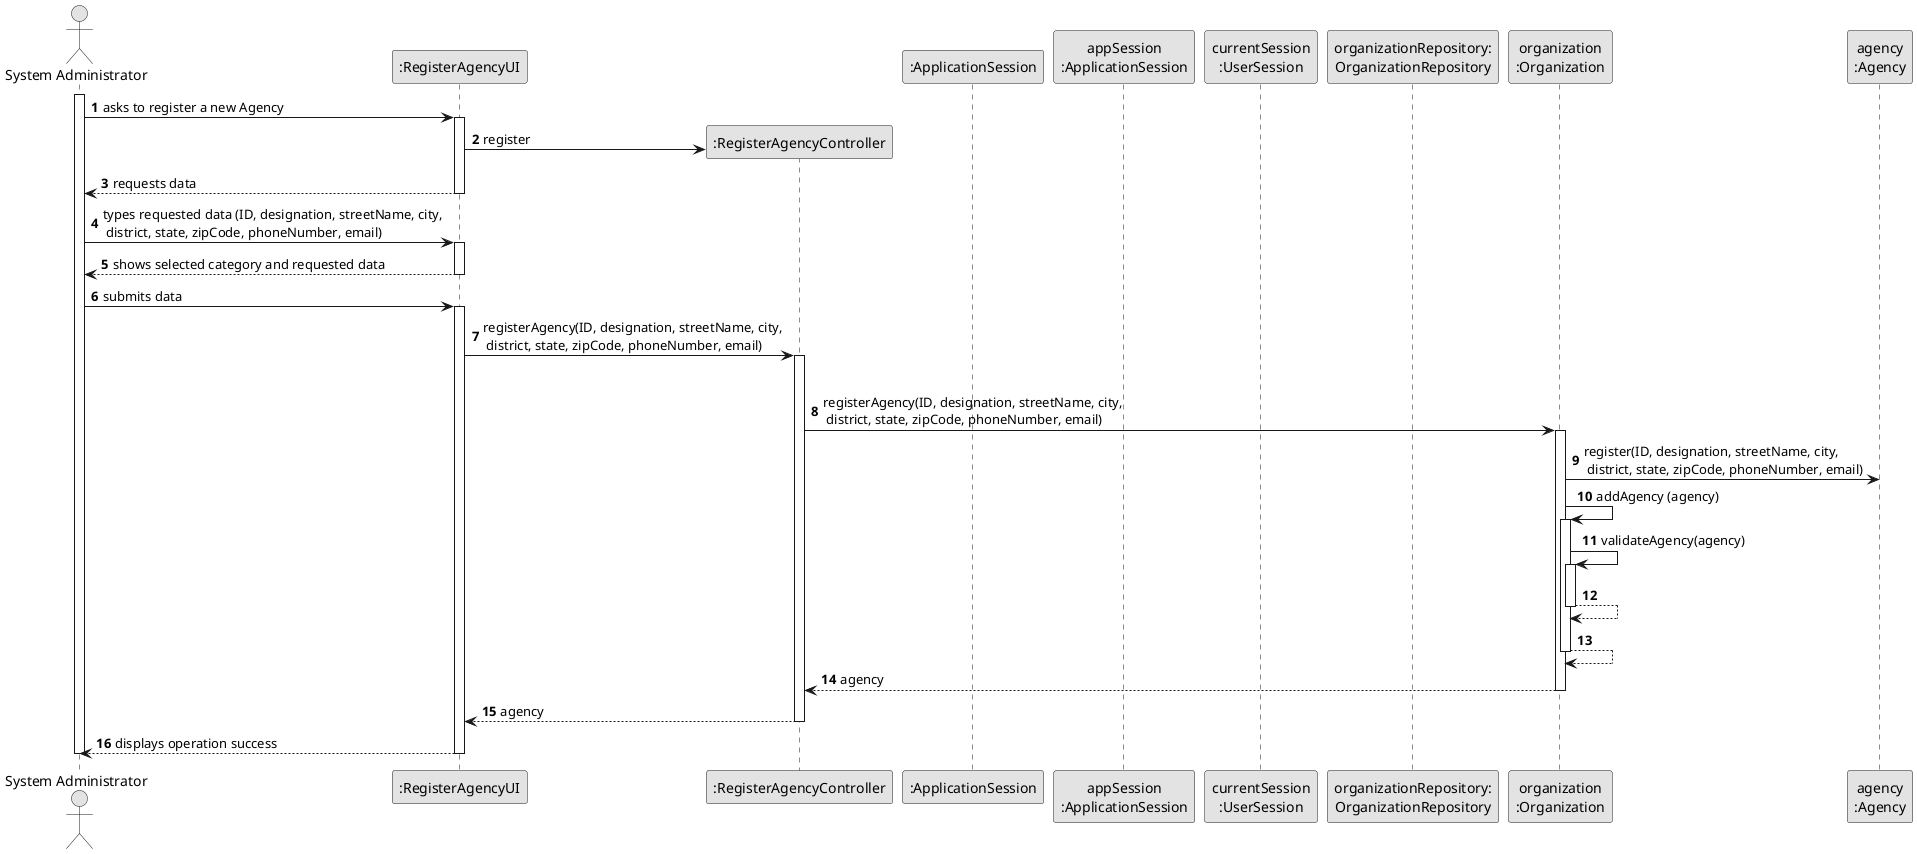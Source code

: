 @startuml
skinparam monochrome true
skinparam packageStyle rectangle
skinparam shadowing false

autonumber

'hide footbox
actor "System Administrator" as ADM
participant ":RegisterAgencyUI" as UI
participant ":RegisterAgencyController" as CTRL
participant ":ApplicationSession" as _APP
participant "appSession\n:ApplicationSession" as APP
participant "currentSession\n:UserSession" as SESSAO
participant "organizationRepository:\nOrganizationRepository" as OrganizationRepository
participant "organization\n:Organization" as ORG
participant "agency\n:Agency" as Agencia


activate ADM

        ADM -> UI : asks to register a new Agency

        activate UI

        UI -> CTRL** : register

        UI --> ADM : requests data
    deactivate UI

    ADM -> UI : types requested data (ID, designation, streetName, city,\n district, state, zipCode, phoneNumber, email)
    activate UI

        UI --> ADM : shows selected category and requested data
    deactivate UI

    ADM -> UI : submits data
    activate UI



        UI -> CTRL : registerAgency(ID, designation, streetName, city,\n district, state, zipCode, phoneNumber, email)
        activate CTRL



            |||
            CTRL -> ORG: registerAgency(ID, designation, streetName, city,\n district, state, zipCode, phoneNumber, email)
            activate ORG

                ORG -> Agencia : register(ID, designation, streetName, city,\n district, state, zipCode, phoneNumber, email)
                ORG -> ORG: addAgency (agency)


                activate ORG
                    ORG -> ORG: validateAgency(agency)
                    activate ORG
                        ORG --> ORG
                    deactivate ORG

                    ORG --> ORG
                deactivate ORG

                ORG --> CTRL : agency

            deactivate ORG

            CTRL --> UI: agency
            deactivate CTRL
            UI --> ADM: displays operation success
    deactivate UI

deactivate ADM

@enduml